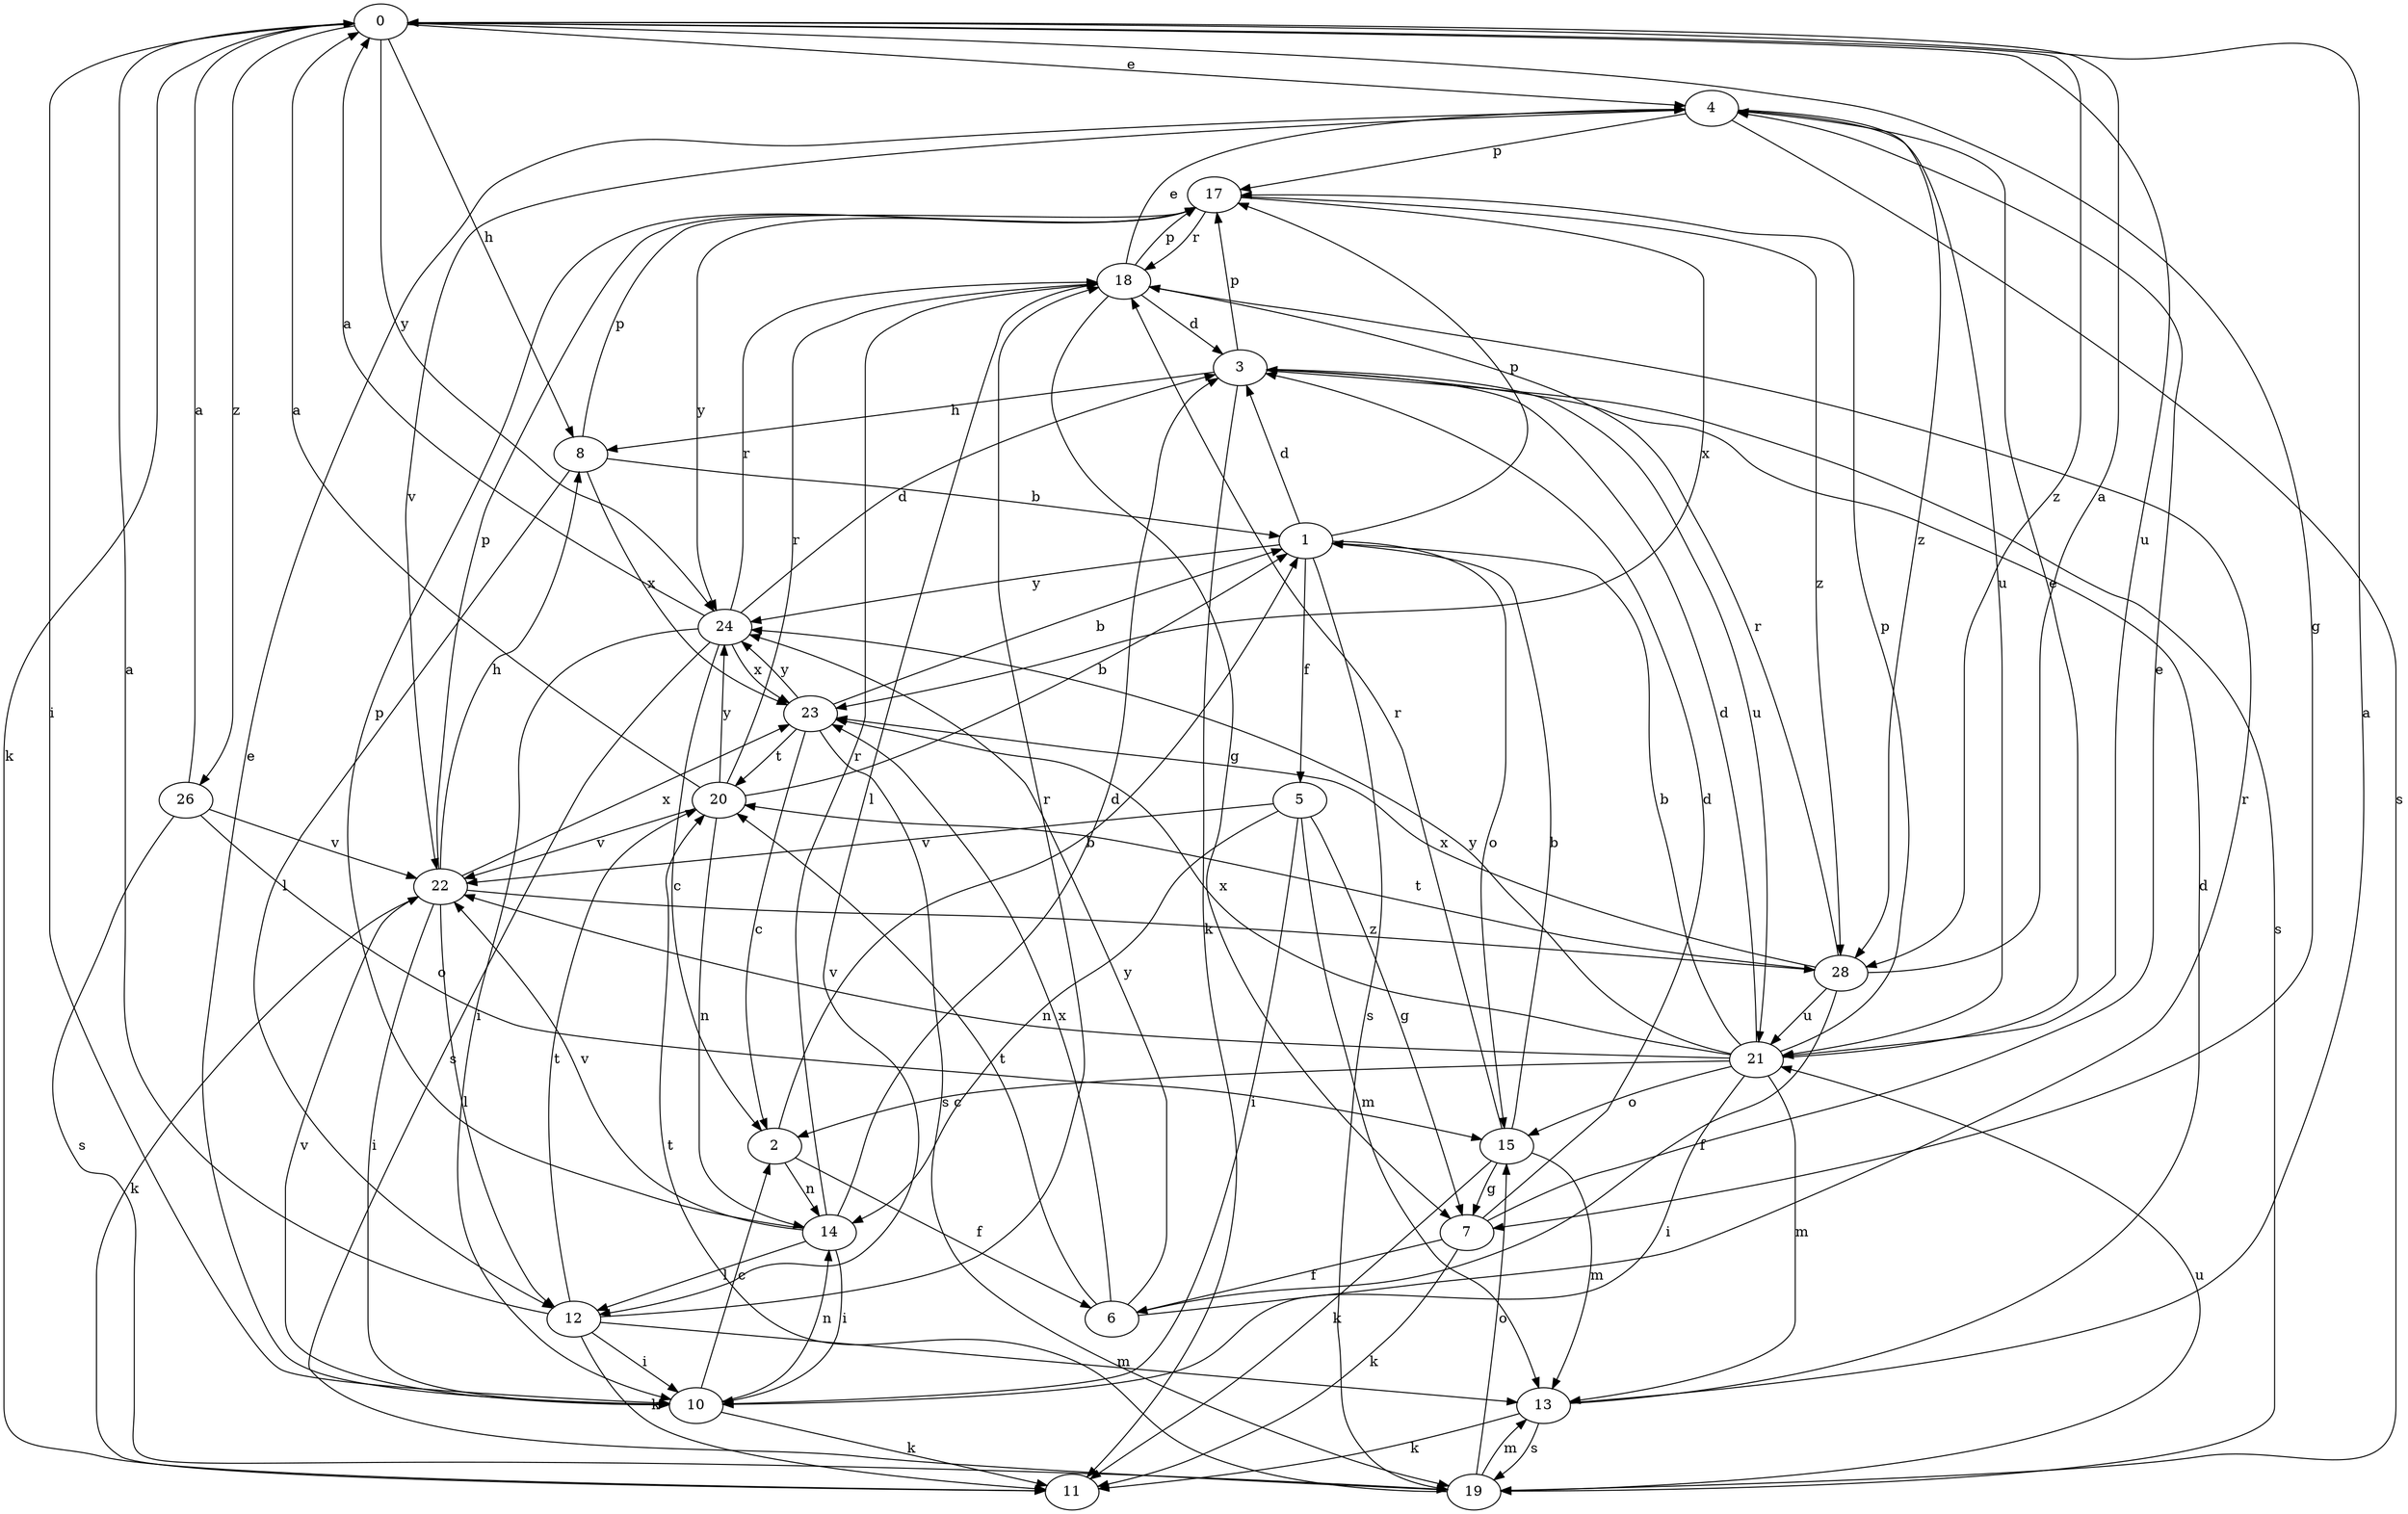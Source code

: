 strict digraph  {
0;
1;
2;
3;
4;
5;
6;
7;
8;
10;
11;
12;
13;
14;
15;
17;
18;
19;
20;
21;
22;
23;
24;
26;
28;
0 -> 4  [label=e];
0 -> 7  [label=g];
0 -> 8  [label=h];
0 -> 10  [label=i];
0 -> 11  [label=k];
0 -> 21  [label=u];
0 -> 24  [label=y];
0 -> 26  [label=z];
0 -> 28  [label=z];
1 -> 3  [label=d];
1 -> 5  [label=f];
1 -> 15  [label=o];
1 -> 17  [label=p];
1 -> 19  [label=s];
1 -> 24  [label=y];
2 -> 1  [label=b];
2 -> 6  [label=f];
2 -> 14  [label=n];
3 -> 8  [label=h];
3 -> 11  [label=k];
3 -> 17  [label=p];
3 -> 19  [label=s];
3 -> 21  [label=u];
4 -> 17  [label=p];
4 -> 19  [label=s];
4 -> 21  [label=u];
4 -> 22  [label=v];
4 -> 28  [label=z];
5 -> 7  [label=g];
5 -> 10  [label=i];
5 -> 13  [label=m];
5 -> 14  [label=n];
5 -> 22  [label=v];
6 -> 18  [label=r];
6 -> 20  [label=t];
6 -> 23  [label=x];
6 -> 24  [label=y];
7 -> 3  [label=d];
7 -> 4  [label=e];
7 -> 6  [label=f];
7 -> 11  [label=k];
8 -> 1  [label=b];
8 -> 12  [label=l];
8 -> 17  [label=p];
8 -> 23  [label=x];
10 -> 2  [label=c];
10 -> 4  [label=e];
10 -> 11  [label=k];
10 -> 14  [label=n];
10 -> 22  [label=v];
12 -> 0  [label=a];
12 -> 10  [label=i];
12 -> 11  [label=k];
12 -> 13  [label=m];
12 -> 18  [label=r];
12 -> 20  [label=t];
13 -> 0  [label=a];
13 -> 3  [label=d];
13 -> 11  [label=k];
13 -> 19  [label=s];
14 -> 3  [label=d];
14 -> 10  [label=i];
14 -> 12  [label=l];
14 -> 17  [label=p];
14 -> 18  [label=r];
14 -> 22  [label=v];
15 -> 1  [label=b];
15 -> 7  [label=g];
15 -> 11  [label=k];
15 -> 13  [label=m];
15 -> 18  [label=r];
17 -> 18  [label=r];
17 -> 23  [label=x];
17 -> 24  [label=y];
17 -> 28  [label=z];
18 -> 3  [label=d];
18 -> 4  [label=e];
18 -> 7  [label=g];
18 -> 12  [label=l];
18 -> 17  [label=p];
19 -> 13  [label=m];
19 -> 15  [label=o];
19 -> 20  [label=t];
19 -> 21  [label=u];
20 -> 0  [label=a];
20 -> 1  [label=b];
20 -> 14  [label=n];
20 -> 18  [label=r];
20 -> 22  [label=v];
20 -> 24  [label=y];
21 -> 1  [label=b];
21 -> 2  [label=c];
21 -> 3  [label=d];
21 -> 4  [label=e];
21 -> 10  [label=i];
21 -> 13  [label=m];
21 -> 15  [label=o];
21 -> 17  [label=p];
21 -> 22  [label=v];
21 -> 23  [label=x];
21 -> 24  [label=y];
22 -> 8  [label=h];
22 -> 10  [label=i];
22 -> 11  [label=k];
22 -> 12  [label=l];
22 -> 17  [label=p];
22 -> 23  [label=x];
22 -> 28  [label=z];
23 -> 1  [label=b];
23 -> 2  [label=c];
23 -> 19  [label=s];
23 -> 20  [label=t];
23 -> 24  [label=y];
24 -> 0  [label=a];
24 -> 2  [label=c];
24 -> 3  [label=d];
24 -> 10  [label=i];
24 -> 18  [label=r];
24 -> 19  [label=s];
24 -> 23  [label=x];
26 -> 0  [label=a];
26 -> 15  [label=o];
26 -> 19  [label=s];
26 -> 22  [label=v];
28 -> 0  [label=a];
28 -> 6  [label=f];
28 -> 18  [label=r];
28 -> 20  [label=t];
28 -> 21  [label=u];
28 -> 23  [label=x];
}
